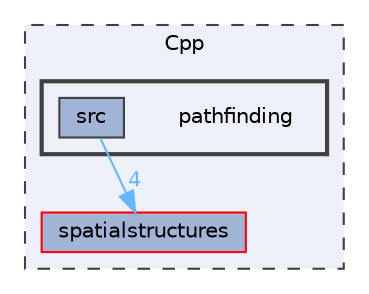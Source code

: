 digraph "Cpp/pathfinding"
{
 // LATEX_PDF_SIZE
  bgcolor="transparent";
  edge [fontname=Helvetica,fontsize=10,labelfontname=Helvetica,labelfontsize=10];
  node [fontname=Helvetica,fontsize=10,shape=box,height=0.2,width=0.4];
  compound=true
  subgraph clusterdir_882abde7eca0231e2bae1ceefe5e858a {
    graph [ bgcolor="#edf0f7", pencolor="grey25", label="Cpp", fontname=Helvetica,fontsize=10 style="filled,dashed", URL="dir_882abde7eca0231e2bae1ceefe5e858a.html",tooltip=""]
  dir_66731bdf74d76a38b2c500ac62cfdf48 [label="spatialstructures", fillcolor="#a2b4d6", color="red", style="filled", URL="dir_66731bdf74d76a38b2c500ac62cfdf48.html",tooltip=""];
  subgraph clusterdir_0e02576f053bf9c676481922c38373d1 {
    graph [ bgcolor="#edf0f7", pencolor="grey25", label="", fontname=Helvetica,fontsize=10 style="filled,bold", URL="dir_0e02576f053bf9c676481922c38373d1.html",tooltip=""]
    dir_0e02576f053bf9c676481922c38373d1 [shape=plaintext, label="pathfinding"];
  dir_d9dda2ac126eb26464c89893175cb5d7 [label="src", fillcolor="#a2b4d6", color="grey25", style="filled", URL="dir_d9dda2ac126eb26464c89893175cb5d7.html",tooltip=""];
  }
  }
  dir_d9dda2ac126eb26464c89893175cb5d7->dir_66731bdf74d76a38b2c500ac62cfdf48 [headlabel="4", labeldistance=1.5 headhref="dir_000015_000011.html" color="steelblue1" fontcolor="steelblue1"];
}
